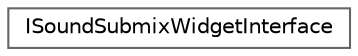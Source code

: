 digraph "Graphical Class Hierarchy"
{
 // INTERACTIVE_SVG=YES
 // LATEX_PDF_SIZE
  bgcolor="transparent";
  edge [fontname=Helvetica,fontsize=10,labelfontname=Helvetica,labelfontsize=10];
  node [fontname=Helvetica,fontsize=10,shape=box,height=0.2,width=0.4];
  rankdir="LR";
  Node0 [id="Node000000",label="ISoundSubmixWidgetInterface",height=0.2,width=0.4,color="grey40", fillcolor="white", style="filled",URL="$d6/dbc/classISoundSubmixWidgetInterface.html",tooltip=" "];
}
